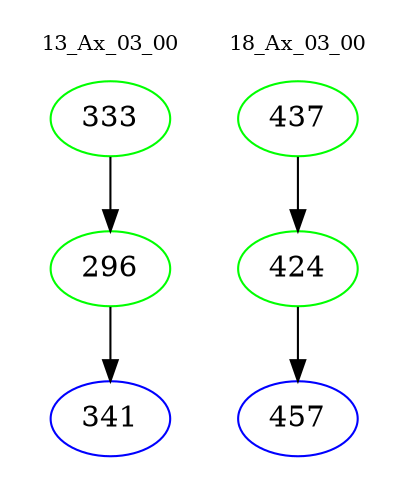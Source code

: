 digraph{
subgraph cluster_0 {
color = white
label = "13_Ax_03_00";
fontsize=10;
T0_333 [label="333", color="green"]
T0_333 -> T0_296 [color="black"]
T0_296 [label="296", color="green"]
T0_296 -> T0_341 [color="black"]
T0_341 [label="341", color="blue"]
}
subgraph cluster_1 {
color = white
label = "18_Ax_03_00";
fontsize=10;
T1_437 [label="437", color="green"]
T1_437 -> T1_424 [color="black"]
T1_424 [label="424", color="green"]
T1_424 -> T1_457 [color="black"]
T1_457 [label="457", color="blue"]
}
}
